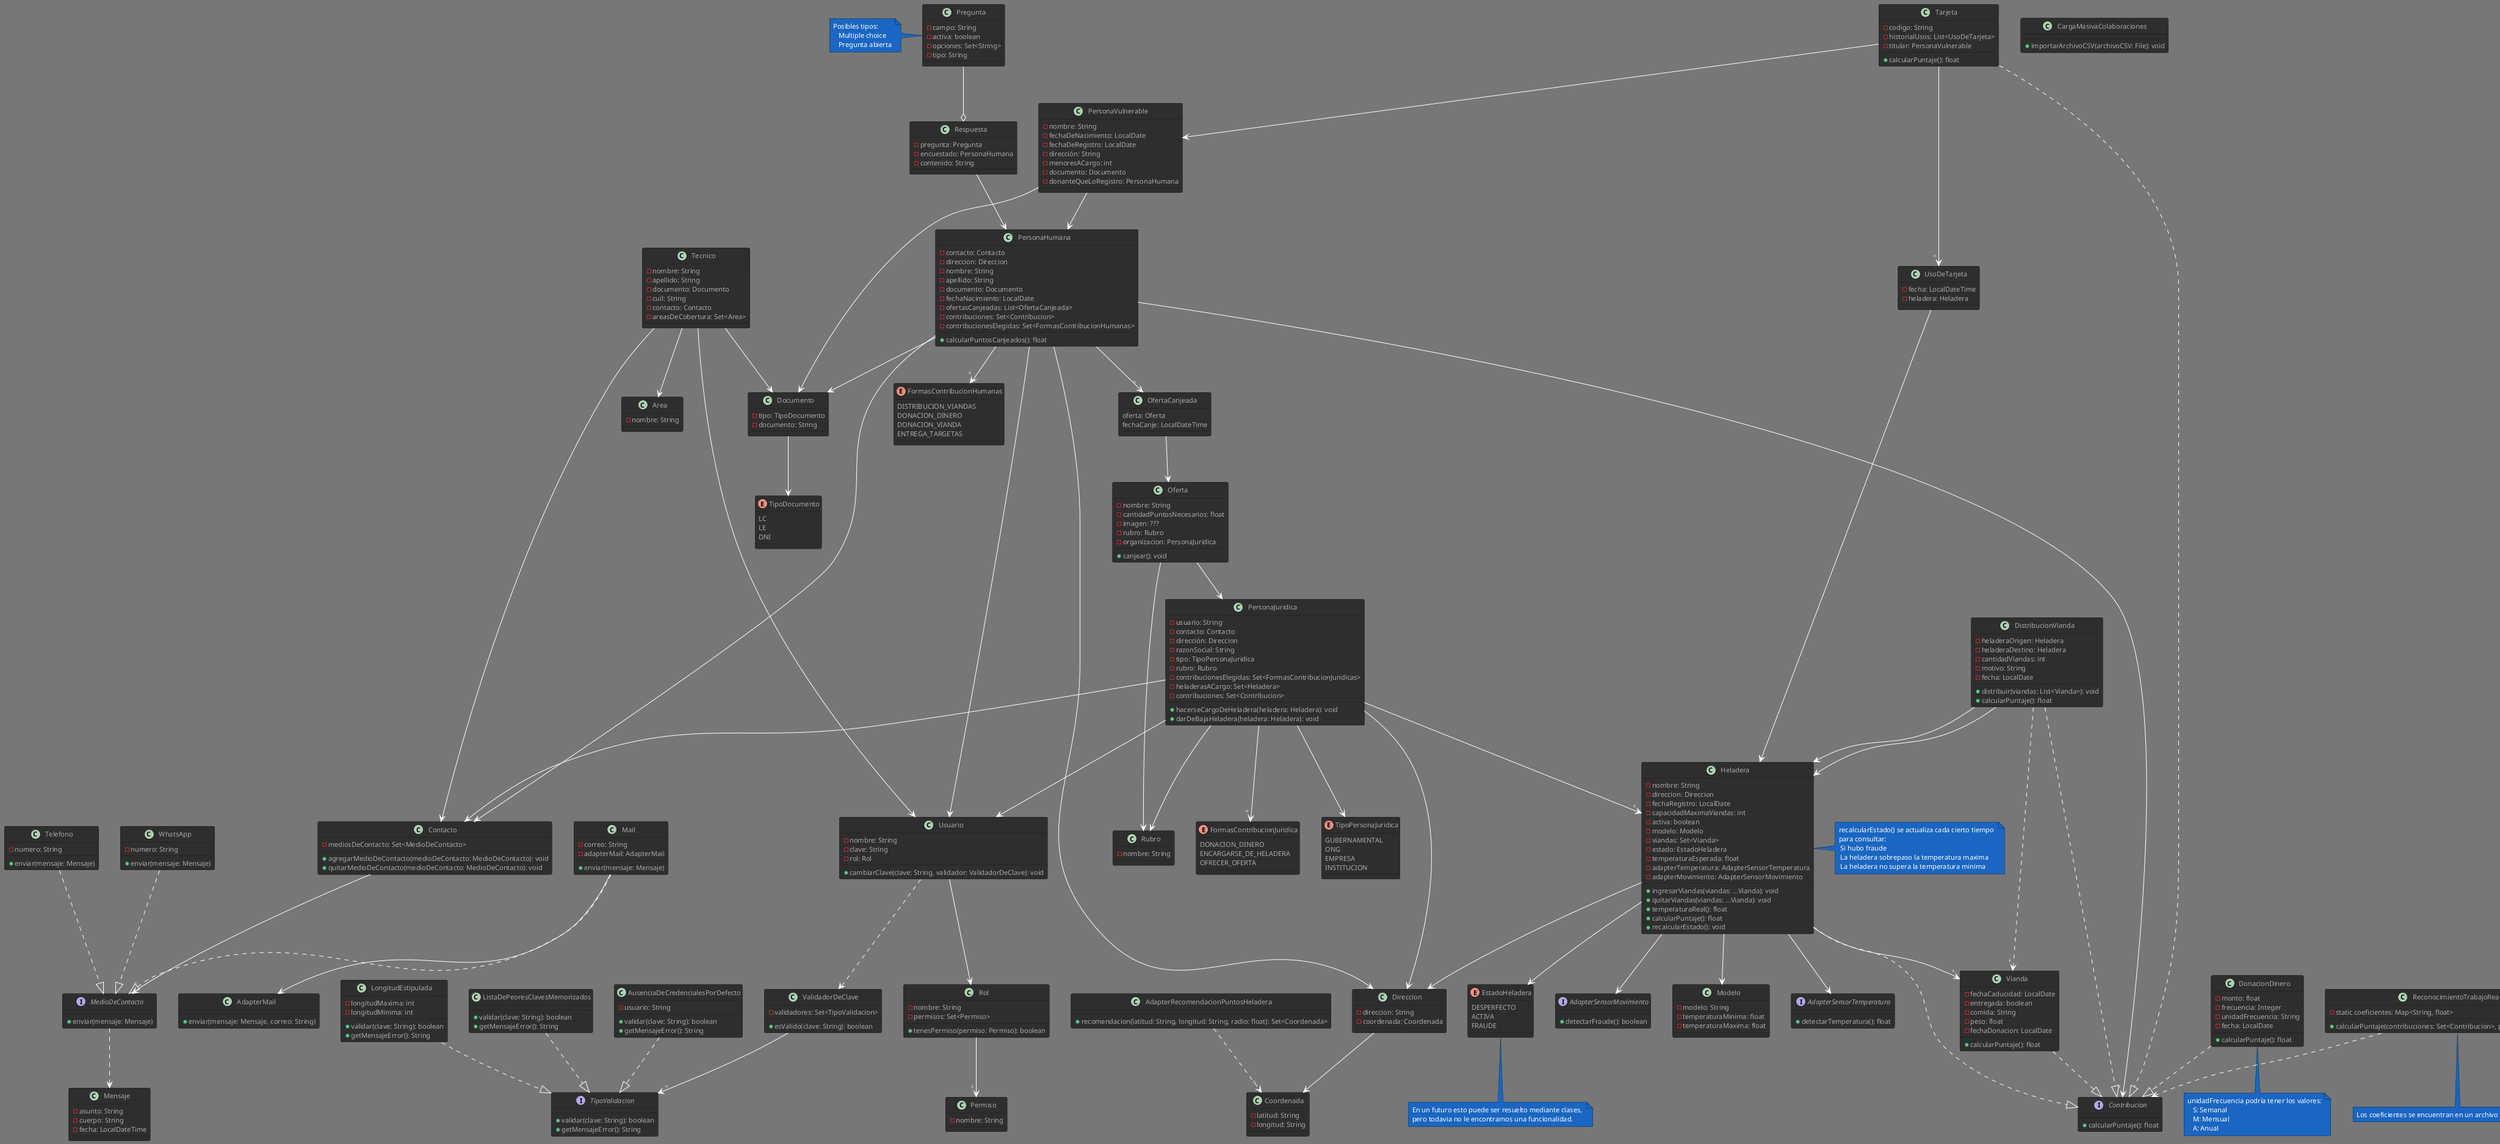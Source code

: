 @startuml diagramaDeClasesDominio
!theme reddress-darkblue
' -----------------------------------------

class PersonaHumana {
 - contacto: Contacto
 - direccion: Direccion
 - nombre: String
 - apellido: String
 - documento: Documento
 - fechaNacimiento: LocalDate
 - ofertasCanjeadas: List<OfertaCanjeada>
 - contribuciones: Set<Contribucion>
 - contribucionesElegidas: Set<FormasContribucionHumanas>
 + calcularPuntosCanjeados(): float
}

PersonaHumana --> " * " Contribucion
PersonaHumana --> Contacto
PersonaHumana --> Direccion
PersonaHumana --> Documento
PersonaHumana --> " * " FormasContribucionHumanas
PersonaHumana --> Usuario
PersonaHumana --> " * " OfertaCanjeada

' -----------------------------------------

class Vianda {
 - fechaCaducidad: LocalDate
 - entregada: boolean
 - comida: String
 - peso: float
 - fechaDonacion: LocalDate
 + calcularPuntaje(): float
}

Vianda ..|> Contribucion

' -----------------------------------------

class Heladera {
 - nombre: String
 - direccion: Direccion
 - fechaRegistro: LocalDate
 - capacidadMaximaViandas: int
 - activa: boolean
 - modelo: Modelo
 - viandas: Set<Vianda>
 - estado: EstadoHeladera
 - temperaturaEsperada: float
 - adapterTemperatura: AdapterSensorTemperatura
 - adapterMovimiento: AdapterSensorMovimiento
 + ingresarViandas(viandas: ...Vianda): void
 + quitarViandas(viandas: ...Vianda): void
 + temperaturaReal(): float
 + calcularPuntaje(): float
 + recalcularEstado(): void
}

note right
recalcularEstado() se actualiza cada cierto tiempo 
para consultar: 
 Si hubo fraude
 La heladera sobrepaso la temperatura maxima
 La heladera no supera la temperatura minima
end note

Heladera --> "*" Vianda
Heladera --> Modelo
Heladera --> Direccion
Heladera ..|> Contribucion
Heladera --> EstadoHeladera
Heladera --> AdapterSensorTemperatura
Heladera --> AdapterSensorMovimiento

' -----------------------------------------

class Modelo {
 - modelo: String
 - temperaturaMinima: float
 - temperaturaMaxima: float
}

' -----------------------------------------

class DistribucionVianda {
 - heladeraOrigen: Heladera
 - heladeraDestino: Heladera
 - cantidadViandas: int
 - motivo: String
 - fecha: LocalDate
 + distribuir(viandas: List<Vianda>): void
 + calcularPuntaje(): float
}

DistribucionVianda --> Heladera
DistribucionVianda --> Heladera
DistribucionVianda ..> " * " Vianda
DistribucionVianda ..|> Contribucion

' -----------------------------------------

interface Contribucion {
 + calcularPuntaje(): float
}

class DonacionDinero {
 - monto: float
 - frecuencia: Integer
 - unidadFrecuencia: String
 - fecha: LocalDate
 + calcularPuntaje(): float
}

DonacionDinero ..|> Contribucion

note bottom
unidadFrecuencia podría tener los valores:
   S: Semanal
   M: Mensual
   A: Anual
end note

' -----------------------------------------

class Oferta {
 - nombre: String
 - cantidadPuntosNecesarios: float
 - imagen: ???
 - rubro: Rubro
 - organizacion: PersonaJuridica
 + canjear(): void
}

Oferta --> PersonaJuridica
Oferta --> Rubro

class OfertaCanjeada {
   oferta: Oferta
   fechaCanje: LocalDateTime
}

OfertaCanjeada --> Oferta

' -----------------------------------------

class Rubro {
 - nombre: String
}

' -----------------------------------------

class Documento {
 - tipo: TipoDocumento
 - documento: String
}

Documento --> TipoDocumento

' -----------------------------------------

interface MedioDeContacto {
 + enviar(mensaje: Mensaje)
}

MedioDeContacto ..> Mensaje

' -----------------------------------------

class WhatsApp {
 - numero: String
 + enviar(mensaje: Mensaje)
}

WhatsApp ..|> MedioDeContacto

' -----------------------------------------

class Telefono {
 - numero: String
 + enviar(mensaje: Mensaje)
}

Telefono ..|> MedioDeContacto

' -----------------------------------------

class Mail {
 - correo: String
 - adapterMail: AdapterMail
 + enviar(mensaje: Mensaje)
}

Mail ..|> MedioDeContacto
Mail --> AdapterMail

' -----------------------------------------

class AdapterMail {
 + enviar(mensaje: Mensaje, correo: String)
}

' -----------------------------------------

class Tecnico {
 - nombre: String
 - apellido: String
 - documento: Documento
 - cuil: String
 - contacto: Contacto
 - areasDeCobertura: Set<Area>
}

Tecnico --> Contacto
Tecnico --> Area
Tecnico --> Documento
Tecnico --> Usuario

' -----------------------------------------

class Area {
 - nombre: String
}

' -----------------------------------------

class Mensaje {
 - asunto: String
 - cuerpo: String
 - fecha: LocalDateTime
}

' -----------------------------------------

class Contacto {
 - mediosDeContacto: Set<MedioDeContacto>
 + agregarMedioDeContacto(medioDeContacto: MedioDeContacto): void
 + quitarMedioDeContacto(medioDeContacto: MedioDeContacto): void
}

Contacto --> "*" MedioDeContacto

' -----------------------------------------

class Respuesta {
 - pregunta: Pregunta
 - encuestado: PersonaHumana
 - contenido: String
}

Respuesta --> PersonaHumana

' -----------------------------------------

class Pregunta {
 - campo: String
 - activa: boolean
 - opciones: Set<String>
 - tipo: String
}

Pregunta --o Respuesta
note left
Posibles tipos:
   Multiple choice
   Pregunta abierta
end note

' -----------------------------------------

class ReconocimientoTrabajoRealizado {
 - static coeficientes: Map<String, float>
 + calcularPuntaje(contribuciones: Set<Contribucion>, puntajeGastado: float): float
}

ReconocimientoTrabajoRealizado ..> " * " Contribucion
note bottom: Los coeficientes se encuentran en un archivo de configuración

' -----------------------------------------

class Tarjeta {
 - codigo: String
 - historialUsos: List<UsoDeTarjeta>
 - titular: PersonaVulnerable
 + calcularPuntaje(): float
}

Tarjeta --> PersonaVulnerable
Tarjeta --> " * " UsoDeTarjeta
Tarjeta ..|> Contribucion

' -----------------------------------------

class UsoDeTarjeta {
 - fecha: LocalDateTime
 - heladera: Heladera
}

UsoDeTarjeta --> Heladera

' -----------------------------------------

class PersonaVulnerable {
 - nombre: String
 - fechaDeNacimiento: LocalDate
 - fechaDeRegistro: LocalDate
 - dirección: String
 - menoresACargo: int
 - documento: Documento
 - donanteQueLoRegistro: PersonaHumana
}

PersonaVulnerable --> PersonaHumana
PersonaVulnerable --> Documento

' -----------------------------------------

class PersonaJuridica {
 - usuario: String
 - contacto: Contacto
 - dirección: Direccion
 - razonSocial: String
 - tipo: TipoPersonaJuridica
 - rubro: Rubro
 - contribucionesElegidas: Set<FormasContribucionJuridicas>
 - heladerasACargo: Set<Heladera>
 - contribuciones: Set<Contribucion>
 + hacerseCargoDeHeladera(heladera: Heladera): void
 + darDeBajaHeladera(heladera: Heladera): void
}

PersonaJuridica --> " * " FormasContribucionJuridica
PersonaJuridica --> Rubro
PersonaJuridica --> Contacto
PersonaJuridica --> Direccion
PersonaJuridica --> "*" Heladera
PersonaJuridica --> TipoPersonaJuridica
PersonaJuridica --> Usuario

' -----------------------------------------

class Direccion {
 - direccion: String
 - coordenada: Coordenada
}

Direccion --> Coordenada

' -----------------------------------------


class Coordenada {
 - latitud: String
 - longitud: String
}

' -----------------------------------------


class AdapterRecomendacionPuntosHeladera {
 + recomendacion(latitud: String, longitud: String, radio: float): Set<Coordenada>
}

AdapterRecomendacionPuntosHeladera ..> " * " Coordenada

' -----------------------------------------

class CargaMasivaColaboraciones {
 + importarArchivoCSV(archivoCSV: File): void
 
}

' -----------------------------------------

enum FormasContribucionHumanas {
 DISTRIBUCION_VIANDAS
 DONACION_DINERO
 DONACION_VIANDA
 ENTREGA_TARGETAS
}

enum FormasContribucionJuridica {
 DONACION_DINERO
 ENCARGARSE_DE_HELADERA
 OFRECER_OFERTA
}

enum TipoPersonaJuridica {
 GUBERNAMENTAL
 ONG
 EMPRESA
 INSTITUCION
}

enum TipoDocumento {
 LC
 LE
 DNI
}

enum EstadoHeladera {
 DESPERFECTO
 ACTIVA
 FRAUDE
}

note bottom
En un futuro esto puede ser resuelto mediante clases, 
pero todavia no le encontramos una funcionalidad.
end note

' -----------------------------------------

class Usuario {
- nombre: String
- clave: String
- rol: Rol
+ cambiarClave(clave: String, validador: ValidadorDeClave): void
}

Usuario --> Rol
Usuario ..> ValidadorDeClave

' -----------------------------------------

class ValidadorDeClave{
- validadores: Set<TipoValidacion>
+ esValido(clave: String): boolean
}

ValidadorDeClave --> " * " TipoValidacion

' -----------------------------------------

interface TipoValidacion{
+ validar(clave: String): boolean
+ getMensajeError(): String
}

' -----------------------------------------

class LongitudEstipulada{
- longitudMaxima: int
- longitudMinima: int
+ validar(clave: String): boolean
+ getMensajeError(): String
}

LongitudEstipulada ..|> TipoValidacion

' -----------------------------------------

class ListaDePeoresClavesMemorizados{
+ validar(clave: String): boolean
+ getMensajeError(): String
}

ListaDePeoresClavesMemorizados ..|> TipoValidacion

' -----------------------------------------

class AusenciaDeCredencialesPorDefecto{
- usuario: String
+ validar(clave: String): boolean
+ getMensajeError(): String
}

AusenciaDeCredencialesPorDefecto ..|> TipoValidacion

' -----------------------------------------

class Rol {
- nombre: String
- permisos: Set<Permiso>
+ tenesPermiso(permiso: Permiso): boolean
}

Rol --> " * "Permiso

' -----------------------------------------

class Permiso {
- nombre: String
}

' -----------------------------------------

interface AdapterSensorTemperatura {
 + detectarTemperatura(): float 
}

interface AdapterSensorMovimiento {
 + detectarFraude(): boolean 
}


' -----------------------------------------

@enduml